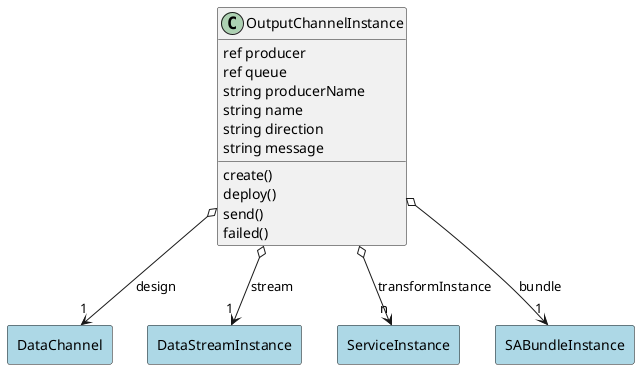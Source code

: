 @startuml

class "OutputChannelInstance" as Model {
 ref producer
 ref queue
 string producerName
 string name
 string direction
 string message

 create()
 deploy()
 send()
 failed()
 
}

rectangle "DataChannel" as DataChannel #lightblue {
}

Model o--> "1" DataChannel : design


rectangle "DataStreamInstance" as DataStreamInstance #lightblue {
}

Model o--> "1" DataStreamInstance : stream


rectangle "ServiceInstance" as ServiceInstance #lightblue {
}

Model o--> "n" ServiceInstance : transformInstance


rectangle "SABundleInstance" as SABundleInstance #lightblue {
}

Model o--> "1" SABundleInstance : bundle





@enduml
